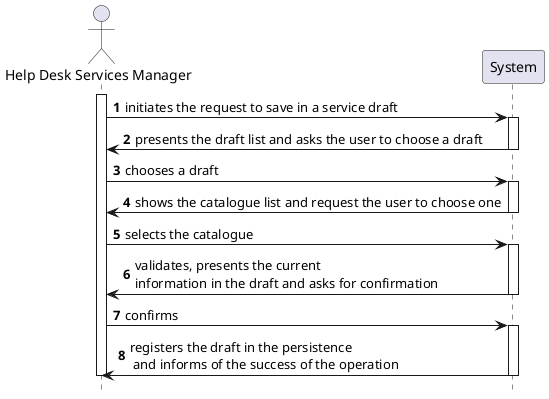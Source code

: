 @startuml
autonumber
hide footbox

actor "Help Desk Services Manager" as HSM
participant "System" as SYST

activate HSM

HSM -> SYST : initiates the request to save in a service draft
activate SYST

SYST -> HSM : presents the draft list and asks the user to choose a draft
deactivate SYST

HSM -> SYST : chooses a draft
activate SYST

SYST -> HSM : shows the catalogue list and request the user to choose one
deactivate SYST

HSM -> SYST : selects the catalogue
activate SYST

SYST -> HSM : validates, presents the current \ninformation in the draft and asks for confirmation
deactivate SYST

HSM -> SYST : confirms
activate SYST

SYST -> HSM : registers the draft in the persistence\n and informs of the success of the operation
deactivate SYST
deactivate HSM

@enduml

